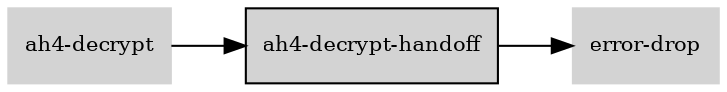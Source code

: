 digraph "ah4_decrypt_handoff_subgraph" {
  rankdir=LR;
  node [shape=box, style=filled, fontsize=10, color=lightgray, fontcolor=black, fillcolor=lightgray];
  "ah4-decrypt-handoff" [color=black, fontcolor=black, fillcolor=lightgray];
  edge [fontsize=8];
  "ah4-decrypt-handoff" -> "error-drop";
  "ah4-decrypt" -> "ah4-decrypt-handoff";
}
